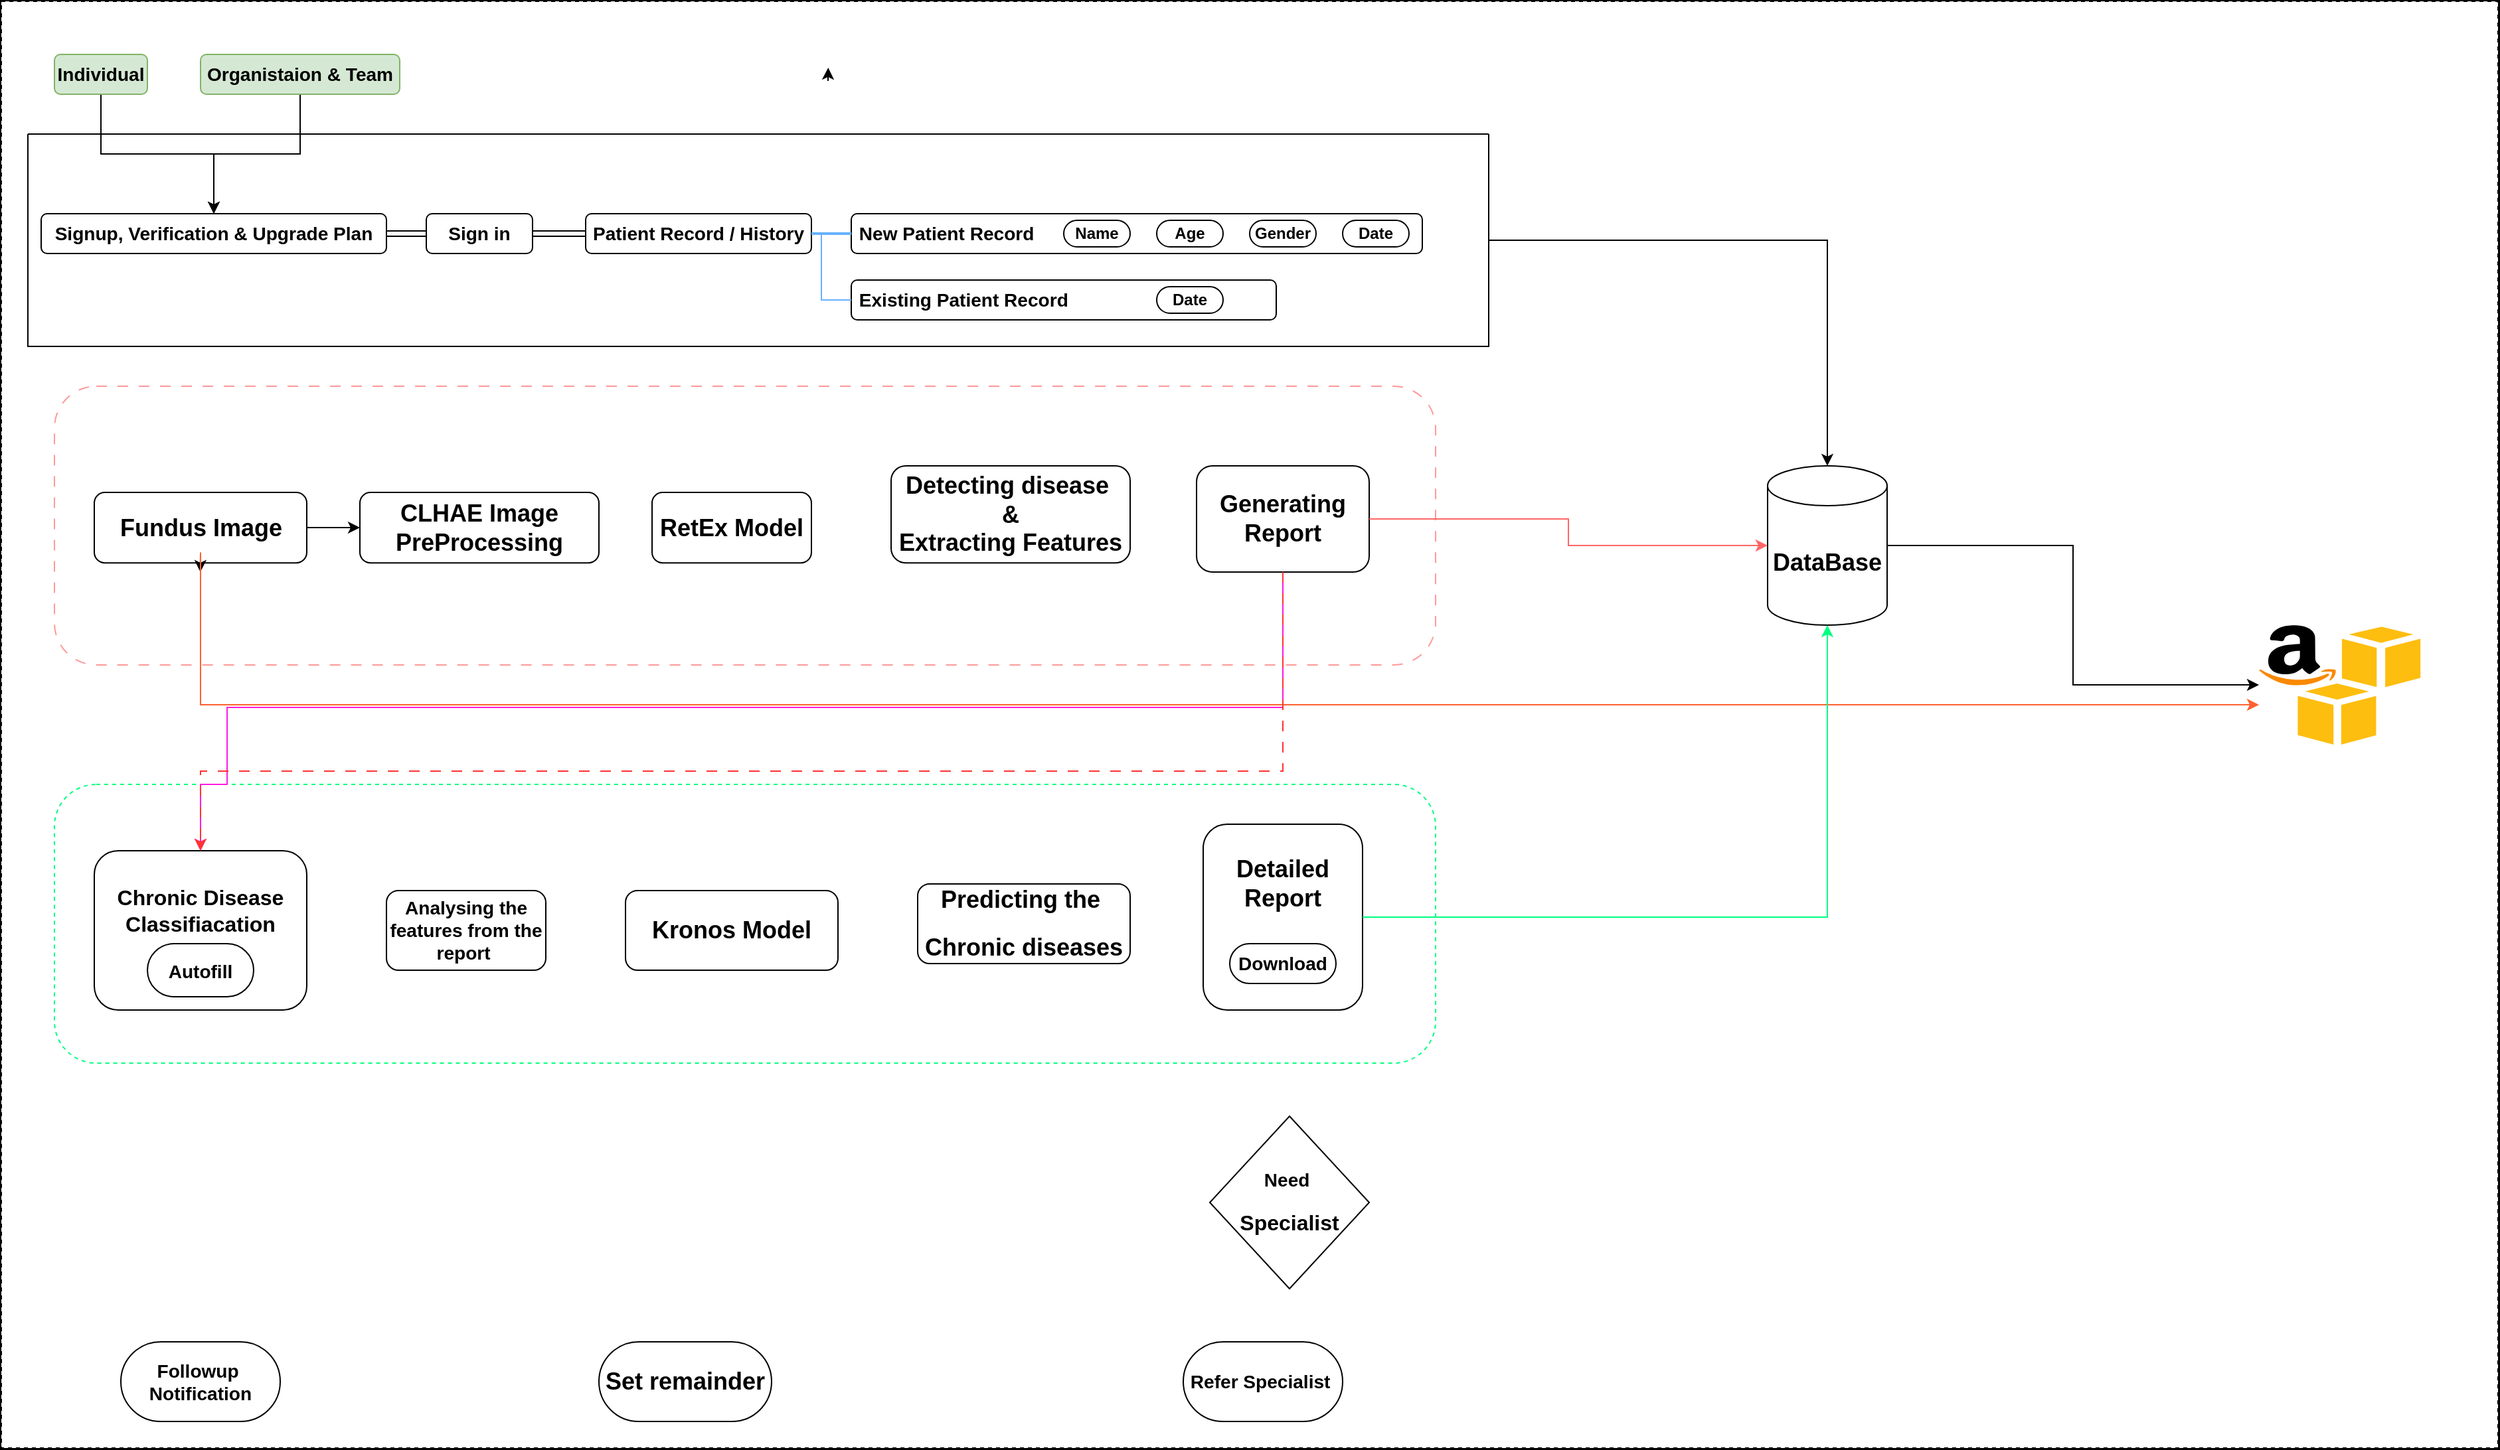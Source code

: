 <mxfile version="24.4.2" type="github">
  <diagram name="Page-1" id="CdPkA9zi_ZPxTB_Ssb39">
    <mxGraphModel dx="840" dy="414" grid="1" gridSize="10" guides="1" tooltips="1" connect="1" arrows="1" fold="1" page="1" pageScale="1" pageWidth="827" pageHeight="1169" background="#000000" math="0" shadow="0">
      <root>
        <mxCell id="0" />
        <mxCell id="1" parent="0" />
        <mxCell id="g4HZZ2Fb6wAWF_wmKjE4-1" value="" style="rounded=0;whiteSpace=wrap;html=1;dashed=1;" parent="1" vertex="1">
          <mxGeometry x="10" y="130" width="1880" height="1090" as="geometry" />
        </mxCell>
        <mxCell id="g4HZZ2Fb6wAWF_wmKjE4-75" style="edgeStyle=orthogonalEdgeStyle;rounded=0;orthogonalLoop=1;jettySize=auto;html=1;exitX=0.5;exitY=1;exitDx=0;exitDy=0;" parent="1" source="g4HZZ2Fb6wAWF_wmKjE4-2" target="g4HZZ2Fb6wAWF_wmKjE4-4" edge="1">
          <mxGeometry relative="1" as="geometry" />
        </mxCell>
        <mxCell id="g4HZZ2Fb6wAWF_wmKjE4-2" value="&lt;h3&gt;&lt;b&gt;&lt;font face=&quot;Helvetica&quot;&gt;Individual&lt;/font&gt;&lt;/b&gt;&lt;/h3&gt;" style="rounded=1;whiteSpace=wrap;html=1;fillColor=#d5e8d4;strokeColor=#82b366;" parent="1" vertex="1">
          <mxGeometry x="50" y="170" width="70" height="30" as="geometry" />
        </mxCell>
        <mxCell id="g4HZZ2Fb6wAWF_wmKjE4-76" style="edgeStyle=orthogonalEdgeStyle;rounded=0;orthogonalLoop=1;jettySize=auto;html=1;entryX=0.5;entryY=0;entryDx=0;entryDy=0;" parent="1" source="g4HZZ2Fb6wAWF_wmKjE4-3" target="g4HZZ2Fb6wAWF_wmKjE4-4" edge="1">
          <mxGeometry relative="1" as="geometry">
            <mxPoint x="170" y="270" as="targetPoint" />
          </mxGeometry>
        </mxCell>
        <mxCell id="g4HZZ2Fb6wAWF_wmKjE4-3" value="&lt;h3&gt;&lt;b&gt;Organistaion &amp;amp; Team&lt;/b&gt;&lt;/h3&gt;" style="rounded=1;whiteSpace=wrap;html=1;fillColor=#d5e8d4;strokeColor=#82b366;points=[[0,0,0,0,0],[0,0.25,0,0,0],[0,0.5,0,0,0],[0,0.75,0,0,0],[0,1,0,0,0],[0.25,0,0,0,0],[0.25,1,0,0,0],[0.5,0,0,0,0],[0.5,1,0,0,0],[0.75,0,0,0,0],[0.75,1,0,0,0],[1,0,0,0,0],[1,0.25,0,0,0],[1,0.5,0,0,0],[1,0.75,0,0,0],[1,1,0,0,0]];" parent="1" vertex="1">
          <mxGeometry x="160" y="170" width="150" height="30" as="geometry" />
        </mxCell>
        <mxCell id="g4HZZ2Fb6wAWF_wmKjE4-4" value="&lt;h3&gt;&lt;b&gt;Signup, Verification &amp;amp; Upgrade Plan&lt;/b&gt;&lt;/h3&gt;" style="rounded=1;whiteSpace=wrap;html=1;" parent="1" vertex="1">
          <mxGeometry x="40" y="290" width="260" height="30" as="geometry" />
        </mxCell>
        <mxCell id="g4HZZ2Fb6wAWF_wmKjE4-16" value="&lt;h3&gt;&lt;b&gt;Sign in&lt;/b&gt;&lt;/h3&gt;" style="rounded=1;whiteSpace=wrap;html=1;" parent="1" vertex="1">
          <mxGeometry x="330" y="290" width="80" height="30" as="geometry" />
        </mxCell>
        <mxCell id="g4HZZ2Fb6wAWF_wmKjE4-18" value="&lt;h3&gt;&lt;b&gt;Patient Record / History&lt;/b&gt;&lt;/h3&gt;" style="rounded=1;whiteSpace=wrap;html=1;" parent="1" vertex="1">
          <mxGeometry x="450" y="290" width="170" height="30" as="geometry" />
        </mxCell>
        <mxCell id="g4HZZ2Fb6wAWF_wmKjE4-19" value="&lt;h3&gt;&lt;b&gt;&amp;nbsp;New Patient Record&lt;/b&gt;&lt;/h3&gt;" style="rounded=1;whiteSpace=wrap;html=1;align=left;" parent="1" vertex="1">
          <mxGeometry x="650" y="290" width="430" height="30" as="geometry" />
        </mxCell>
        <mxCell id="g4HZZ2Fb6wAWF_wmKjE4-20" value="&lt;b&gt;Name&lt;/b&gt;" style="rounded=1;whiteSpace=wrap;html=1;glass=0;arcSize=50;" parent="1" vertex="1">
          <mxGeometry x="810" y="295" width="50" height="20" as="geometry" />
        </mxCell>
        <mxCell id="g4HZZ2Fb6wAWF_wmKjE4-21" value="&lt;b&gt;Date&lt;/b&gt;" style="rounded=1;whiteSpace=wrap;html=1;glass=0;arcSize=50;" parent="1" vertex="1">
          <mxGeometry x="1020" y="295" width="50" height="20" as="geometry" />
        </mxCell>
        <mxCell id="g4HZZ2Fb6wAWF_wmKjE4-22" value="&lt;b&gt;Age&lt;/b&gt;" style="rounded=1;whiteSpace=wrap;html=1;glass=0;arcSize=50;" parent="1" vertex="1">
          <mxGeometry x="880" y="295" width="50" height="20" as="geometry" />
        </mxCell>
        <mxCell id="g4HZZ2Fb6wAWF_wmKjE4-23" value="&lt;b&gt;Gender&lt;/b&gt;" style="rounded=1;whiteSpace=wrap;html=1;glass=0;arcSize=50;" parent="1" vertex="1">
          <mxGeometry x="950" y="295" width="50" height="20" as="geometry" />
        </mxCell>
        <mxCell id="g4HZZ2Fb6wAWF_wmKjE4-25" value="&lt;h3&gt;&lt;b&gt;&amp;nbsp;Existing Patient Record&lt;/b&gt;&lt;/h3&gt;" style="rounded=1;whiteSpace=wrap;html=1;align=left;" parent="1" vertex="1">
          <mxGeometry x="650" y="340" width="320" height="30" as="geometry" />
        </mxCell>
        <mxCell id="g4HZZ2Fb6wAWF_wmKjE4-26" value="&lt;b&gt;Date&lt;/b&gt;" style="rounded=1;whiteSpace=wrap;html=1;glass=0;arcSize=50;" parent="1" vertex="1">
          <mxGeometry x="880" y="345" width="50" height="20" as="geometry" />
        </mxCell>
        <mxCell id="g4HZZ2Fb6wAWF_wmKjE4-34" value="" style="group" parent="1" vertex="1" connectable="0">
          <mxGeometry x="50" y="420" width="1040" height="230" as="geometry" />
        </mxCell>
        <mxCell id="g4HZZ2Fb6wAWF_wmKjE4-27" value="" style="rounded=1;whiteSpace=wrap;html=1;dashed=1;dashPattern=8 8;strokeColor=#FF9999;" parent="g4HZZ2Fb6wAWF_wmKjE4-34" vertex="1">
          <mxGeometry width="1040" height="210" as="geometry" />
        </mxCell>
        <mxCell id="g4HZZ2Fb6wAWF_wmKjE4-35" value="" style="group" parent="g4HZZ2Fb6wAWF_wmKjE4-34" vertex="1" connectable="0">
          <mxGeometry x="30" y="80.003" width="160" height="53.077" as="geometry" />
        </mxCell>
        <mxCell id="g4HZZ2Fb6wAWF_wmKjE4-28" value="&lt;h3&gt;&lt;br&gt;&lt;/h3&gt;" style="rounded=1;whiteSpace=wrap;html=1;movable=1;resizable=1;rotatable=1;deletable=1;editable=1;locked=0;connectable=1;" parent="g4HZZ2Fb6wAWF_wmKjE4-35" vertex="1">
          <mxGeometry width="160" height="53.077" as="geometry" />
        </mxCell>
        <mxCell id="3s8PPzbpMXWGKV4UaF0_-3" style="edgeStyle=orthogonalEdgeStyle;rounded=0;orthogonalLoop=1;jettySize=auto;html=1;exitX=0.5;exitY=1;exitDx=0;exitDy=0;" edge="1" parent="g4HZZ2Fb6wAWF_wmKjE4-35" source="g4HZZ2Fb6wAWF_wmKjE4-30">
          <mxGeometry relative="1" as="geometry">
            <mxPoint x="79.857" y="59.997" as="targetPoint" />
          </mxGeometry>
        </mxCell>
        <mxCell id="g4HZZ2Fb6wAWF_wmKjE4-30" value="&lt;h3&gt;&lt;font style=&quot;font-size: 18px;&quot;&gt;Fundus Image&lt;/font&gt;&lt;/h3&gt;" style="text;html=1;align=center;verticalAlign=middle;whiteSpace=wrap;rounded=0;fontStyle=1;movable=1;resizable=1;rotatable=1;deletable=1;editable=1;locked=0;connectable=1;" parent="g4HZZ2Fb6wAWF_wmKjE4-35" vertex="1">
          <mxGeometry x="17.5" y="7.74" width="125" height="37.596" as="geometry" />
        </mxCell>
        <mxCell id="g4HZZ2Fb6wAWF_wmKjE4-36" value="&lt;h3&gt;&lt;b&gt;&lt;font style=&quot;font-size: 18px;&quot;&gt;CLHAE Image PreProcessing&lt;/font&gt;&lt;/b&gt;&lt;/h3&gt;" style="rounded=1;whiteSpace=wrap;html=1;" parent="g4HZZ2Fb6wAWF_wmKjE4-34" vertex="1">
          <mxGeometry x="230" y="80.003" width="180" height="53.077" as="geometry" />
        </mxCell>
        <mxCell id="g4HZZ2Fb6wAWF_wmKjE4-37" value="&lt;h3&gt;&lt;font style=&quot;font-size: 18px;&quot;&gt;RetEx Model&lt;/font&gt;&lt;/h3&gt;" style="rounded=1;whiteSpace=wrap;html=1;" parent="g4HZZ2Fb6wAWF_wmKjE4-34" vertex="1">
          <mxGeometry x="450" y="80.003" width="120" height="53.077" as="geometry" />
        </mxCell>
        <mxCell id="g4HZZ2Fb6wAWF_wmKjE4-38" value="&lt;h3&gt;&lt;font style=&quot;font-size: 18px;&quot;&gt;&lt;b&gt;Detecting disease&amp;nbsp;&lt;br&gt;&lt;/b&gt;&lt;b&gt;&amp;amp;&lt;br&gt;&lt;/b&gt;&lt;b&gt;Extracting Features&lt;/b&gt;&lt;/font&gt;&lt;/h3&gt;" style="rounded=1;whiteSpace=wrap;html=1;" parent="g4HZZ2Fb6wAWF_wmKjE4-34" vertex="1">
          <mxGeometry x="630" y="60" width="180" height="73.08" as="geometry" />
        </mxCell>
        <mxCell id="g4HZZ2Fb6wAWF_wmKjE4-39" value="&lt;h3&gt;&lt;b&gt;&lt;font style=&quot;font-size: 18px;&quot;&gt;Generating Report&lt;/font&gt;&lt;/b&gt;&lt;/h3&gt;" style="rounded=1;whiteSpace=wrap;html=1;" parent="g4HZZ2Fb6wAWF_wmKjE4-34" vertex="1">
          <mxGeometry x="860" y="60" width="130" height="80" as="geometry" />
        </mxCell>
        <mxCell id="3s8PPzbpMXWGKV4UaF0_-2" value="" style="edgeStyle=orthogonalEdgeStyle;rounded=0;orthogonalLoop=1;jettySize=auto;html=1;" edge="1" parent="g4HZZ2Fb6wAWF_wmKjE4-34" source="g4HZZ2Fb6wAWF_wmKjE4-28" target="g4HZZ2Fb6wAWF_wmKjE4-36">
          <mxGeometry relative="1" as="geometry" />
        </mxCell>
        <mxCell id="g4HZZ2Fb6wAWF_wmKjE4-40" value="" style="rounded=1;whiteSpace=wrap;html=1;dashed=1;strokeColor=#00FF80;" parent="1" vertex="1">
          <mxGeometry x="50" y="720" width="1040" height="210" as="geometry" />
        </mxCell>
        <mxCell id="g4HZZ2Fb6wAWF_wmKjE4-45" value="" style="group" parent="1" vertex="1" connectable="0">
          <mxGeometry x="80" y="770" width="160" height="120" as="geometry" />
        </mxCell>
        <mxCell id="g4HZZ2Fb6wAWF_wmKjE4-41" value="" style="rounded=1;whiteSpace=wrap;html=1;" parent="g4HZZ2Fb6wAWF_wmKjE4-45" vertex="1">
          <mxGeometry width="160" height="120" as="geometry" />
        </mxCell>
        <mxCell id="g4HZZ2Fb6wAWF_wmKjE4-42" value="&lt;h3&gt;&lt;font style=&quot;font-size: 16px;&quot;&gt;&lt;b&gt;Chronic Disease&lt;br&gt;&lt;/b&gt;&lt;b&gt;Classifiacation&lt;/b&gt;&lt;/font&gt;&lt;/h3&gt;" style="text;html=1;align=center;verticalAlign=middle;whiteSpace=wrap;rounded=0;" parent="g4HZZ2Fb6wAWF_wmKjE4-45" vertex="1">
          <mxGeometry x="15" y="30" width="130" height="30" as="geometry" />
        </mxCell>
        <mxCell id="g4HZZ2Fb6wAWF_wmKjE4-43" value="&lt;h2&gt;&lt;b&gt;&lt;font style=&quot;font-size: 14px;&quot;&gt;Autofill&lt;/font&gt;&lt;/b&gt;&lt;/h2&gt;" style="rounded=1;whiteSpace=wrap;html=1;arcSize=50;" parent="g4HZZ2Fb6wAWF_wmKjE4-45" vertex="1">
          <mxGeometry x="40" y="70" width="80" height="40" as="geometry" />
        </mxCell>
        <mxCell id="g4HZZ2Fb6wAWF_wmKjE4-46" value="&lt;h3&gt;&lt;b&gt;&lt;font style=&quot;font-size: 18px;&quot;&gt;Kronos Model&lt;/font&gt;&lt;/b&gt;&lt;/h3&gt;" style="rounded=1;whiteSpace=wrap;html=1;" parent="1" vertex="1">
          <mxGeometry x="480" y="800" width="160" height="60" as="geometry" />
        </mxCell>
        <mxCell id="g4HZZ2Fb6wAWF_wmKjE4-47" value="&lt;h3&gt;&lt;b&gt;Analysing the features from the report&amp;nbsp;&lt;/b&gt;&lt;/h3&gt;" style="rounded=1;whiteSpace=wrap;html=1;" parent="1" vertex="1">
          <mxGeometry x="300" y="800" width="120" height="60" as="geometry" />
        </mxCell>
        <mxCell id="g4HZZ2Fb6wAWF_wmKjE4-48" value="&lt;h3&gt;&lt;font style=&quot;font-size: 18px;&quot;&gt;&lt;b&gt;Predicting the&amp;nbsp;&lt;br&gt;&lt;/b&gt;&lt;/font&gt;&lt;/h3&gt;&lt;h3&gt;&lt;font style=&quot;font-size: 18px;&quot;&gt;&lt;b&gt;Chronic diseases&lt;/b&gt;&lt;/font&gt;&lt;/h3&gt;" style="rounded=1;whiteSpace=wrap;html=1;" parent="1" vertex="1">
          <mxGeometry x="700" y="795" width="160" height="60" as="geometry" />
        </mxCell>
        <mxCell id="g4HZZ2Fb6wAWF_wmKjE4-50" value="" style="rounded=1;whiteSpace=wrap;html=1;" parent="1" vertex="1">
          <mxGeometry x="915" y="750" width="120" height="140" as="geometry" />
        </mxCell>
        <mxCell id="g4HZZ2Fb6wAWF_wmKjE4-51" value="&lt;h3&gt;&lt;b&gt;&lt;font style=&quot;font-size: 18px;&quot;&gt;Detailed Report&lt;/font&gt;&lt;/b&gt;&lt;/h3&gt;" style="text;html=1;align=center;verticalAlign=middle;whiteSpace=wrap;rounded=0;" parent="1" vertex="1">
          <mxGeometry x="945" y="780" width="60" height="30" as="geometry" />
        </mxCell>
        <mxCell id="g4HZZ2Fb6wAWF_wmKjE4-52" value="&lt;font style=&quot;font-size: 14px;&quot;&gt;&lt;b style=&quot;&quot;&gt;Download&lt;/b&gt;&lt;/font&gt;" style="rounded=1;whiteSpace=wrap;html=1;arcSize=50;" parent="1" vertex="1">
          <mxGeometry x="935" y="840" width="80" height="30" as="geometry" />
        </mxCell>
        <mxCell id="g4HZZ2Fb6wAWF_wmKjE4-53" value="&lt;h3&gt;&lt;b&gt;&lt;font style=&quot;font-size: 14px;&quot;&gt;Need&amp;nbsp;&lt;/font&gt;&lt;/b&gt;&lt;/h3&gt;&lt;h3&gt;&lt;b&gt;&lt;font size=&quot;3&quot;&gt;Specialist&lt;/font&gt;&lt;/b&gt;&lt;/h3&gt;" style="rhombus;whiteSpace=wrap;html=1;" parent="1" vertex="1">
          <mxGeometry x="920" y="970" width="120" height="130" as="geometry" />
        </mxCell>
        <mxCell id="g4HZZ2Fb6wAWF_wmKjE4-54" value="&lt;h3&gt;&lt;b&gt;Refer Specialist&amp;nbsp;&lt;/b&gt;&lt;/h3&gt;" style="rounded=1;whiteSpace=wrap;html=1;arcSize=50;" parent="1" vertex="1">
          <mxGeometry x="900" y="1140" width="120" height="60" as="geometry" />
        </mxCell>
        <mxCell id="g4HZZ2Fb6wAWF_wmKjE4-55" value="&lt;h3&gt;&lt;font style=&quot;font-size: 18px;&quot;&gt;Set remainder&lt;/font&gt;&lt;/h3&gt;" style="rounded=1;whiteSpace=wrap;html=1;arcSize=50;" parent="1" vertex="1">
          <mxGeometry x="460" y="1140" width="130" height="60" as="geometry" />
        </mxCell>
        <mxCell id="g4HZZ2Fb6wAWF_wmKjE4-56" value="&lt;h3&gt;&lt;b&gt;Followup&amp;nbsp;&lt;br&gt;&lt;/b&gt;&lt;b&gt;Notification&lt;/b&gt;&lt;/h3&gt;" style="rounded=1;whiteSpace=wrap;html=1;arcSize=50;" parent="1" vertex="1">
          <mxGeometry x="100" y="1140" width="120" height="60" as="geometry" />
        </mxCell>
        <mxCell id="g4HZZ2Fb6wAWF_wmKjE4-57" style="edgeStyle=orthogonalEdgeStyle;rounded=0;orthogonalLoop=1;jettySize=auto;html=1;exitX=0.75;exitY=1;exitDx=0;exitDy=0;entryX=0.752;entryY=0.667;entryDx=0;entryDy=0;entryPerimeter=0;" parent="1" edge="1">
          <mxGeometry relative="1" as="geometry">
            <mxPoint x="632.5" y="190" as="sourcePoint" />
            <mxPoint x="632.64" y="180.01" as="targetPoint" />
          </mxGeometry>
        </mxCell>
        <mxCell id="g4HZZ2Fb6wAWF_wmKjE4-70" style="edgeStyle=orthogonalEdgeStyle;rounded=0;orthogonalLoop=1;jettySize=auto;html=1;" parent="1" source="g4HZZ2Fb6wAWF_wmKjE4-64" target="g4HZZ2Fb6wAWF_wmKjE4-69" edge="1">
          <mxGeometry relative="1" as="geometry" />
        </mxCell>
        <mxCell id="g4HZZ2Fb6wAWF_wmKjE4-64" value="" style="swimlane;startSize=0;" parent="1" vertex="1">
          <mxGeometry x="30" y="230" width="1100" height="160" as="geometry">
            <mxRectangle x="350" y="230" width="50" height="40" as="alternateBounds" />
          </mxGeometry>
        </mxCell>
        <mxCell id="osSjEzP64ru5Y68yXrAu-2" value="" style="shape=link;html=1;rounded=0;" edge="1" parent="g4HZZ2Fb6wAWF_wmKjE4-64">
          <mxGeometry width="100" relative="1" as="geometry">
            <mxPoint x="270" y="75" as="sourcePoint" />
            <mxPoint x="300" y="75" as="targetPoint" />
          </mxGeometry>
        </mxCell>
        <mxCell id="osSjEzP64ru5Y68yXrAu-3" value="" style="shape=link;html=1;rounded=0;" edge="1" parent="g4HZZ2Fb6wAWF_wmKjE4-64">
          <mxGeometry width="100" relative="1" as="geometry">
            <mxPoint x="380" y="75" as="sourcePoint" />
            <mxPoint x="420" y="75" as="targetPoint" />
          </mxGeometry>
        </mxCell>
        <mxCell id="osSjEzP64ru5Y68yXrAu-4" value="" style="line;strokeWidth=2;html=1;fillColor=#66FF66;strokeColor=#66B2FF;" vertex="1" parent="g4HZZ2Fb6wAWF_wmKjE4-64">
          <mxGeometry x="590" y="70" width="30" height="10" as="geometry" />
        </mxCell>
        <mxCell id="g4HZZ2Fb6wAWF_wmKjE4-72" style="edgeStyle=orthogonalEdgeStyle;rounded=0;orthogonalLoop=1;jettySize=auto;html=1;" parent="1" source="g4HZZ2Fb6wAWF_wmKjE4-69" target="g4HZZ2Fb6wAWF_wmKjE4-71" edge="1">
          <mxGeometry relative="1" as="geometry" />
        </mxCell>
        <mxCell id="g4HZZ2Fb6wAWF_wmKjE4-69" value="&lt;h3&gt;&lt;b&gt;&lt;font style=&quot;font-size: 18px;&quot;&gt;DataBase&lt;/font&gt;&lt;/b&gt;&lt;/h3&gt;" style="shape=cylinder3;whiteSpace=wrap;html=1;boundedLbl=1;backgroundOutline=1;size=15;" parent="1" vertex="1">
          <mxGeometry x="1340" y="480" width="90" height="120" as="geometry" />
        </mxCell>
        <mxCell id="g4HZZ2Fb6wAWF_wmKjE4-71" value="" style="dashed=0;outlineConnect=0;html=1;align=center;labelPosition=center;verticalLabelPosition=bottom;verticalAlign=top;shape=mxgraph.weblogos.aws_s3" parent="1" vertex="1">
          <mxGeometry x="1710" y="600" width="121.6" height="90" as="geometry" />
        </mxCell>
        <mxCell id="g4HZZ2Fb6wAWF_wmKjE4-73" style="edgeStyle=orthogonalEdgeStyle;rounded=0;orthogonalLoop=1;jettySize=auto;html=1;exitX=0.5;exitY=1;exitDx=0;exitDy=0;strokeColor=#FF6130;" parent="1" source="g4HZZ2Fb6wAWF_wmKjE4-30" target="g4HZZ2Fb6wAWF_wmKjE4-71" edge="1">
          <mxGeometry relative="1" as="geometry">
            <Array as="points">
              <mxPoint x="160" y="660" />
            </Array>
          </mxGeometry>
        </mxCell>
        <mxCell id="g4HZZ2Fb6wAWF_wmKjE4-74" style="edgeStyle=orthogonalEdgeStyle;rounded=0;orthogonalLoop=1;jettySize=auto;html=1;entryX=0.5;entryY=1;entryDx=0;entryDy=0;entryPerimeter=0;strokeColor=#00FF80;" parent="1" source="g4HZZ2Fb6wAWF_wmKjE4-50" target="g4HZZ2Fb6wAWF_wmKjE4-69" edge="1">
          <mxGeometry relative="1" as="geometry" />
        </mxCell>
        <mxCell id="g4HZZ2Fb6wAWF_wmKjE4-77" style="edgeStyle=orthogonalEdgeStyle;rounded=0;orthogonalLoop=1;jettySize=auto;html=1;exitX=1;exitY=0.5;exitDx=0;exitDy=0;strokeColor=#FF6666;" parent="1" source="g4HZZ2Fb6wAWF_wmKjE4-39" target="g4HZZ2Fb6wAWF_wmKjE4-69" edge="1">
          <mxGeometry relative="1" as="geometry" />
        </mxCell>
        <mxCell id="3s8PPzbpMXWGKV4UaF0_-1" style="edgeStyle=orthogonalEdgeStyle;rounded=0;orthogonalLoop=1;jettySize=auto;html=1;exitX=0.5;exitY=1;exitDx=0;exitDy=0;entryX=0.5;entryY=0;entryDx=0;entryDy=0;strokeColor=#FF1CE1;" edge="1" parent="1" source="g4HZZ2Fb6wAWF_wmKjE4-39" target="g4HZZ2Fb6wAWF_wmKjE4-41">
          <mxGeometry relative="1" as="geometry">
            <Array as="points">
              <mxPoint x="975" y="662" />
              <mxPoint x="180" y="662" />
              <mxPoint x="180" y="720" />
              <mxPoint x="160" y="720" />
            </Array>
          </mxGeometry>
        </mxCell>
        <mxCell id="osSjEzP64ru5Y68yXrAu-1" style="edgeStyle=orthogonalEdgeStyle;rounded=0;orthogonalLoop=1;jettySize=auto;html=1;entryX=0.5;entryY=0;entryDx=0;entryDy=0;dashed=1;dashPattern=8 8;strokeColor=#FF3333;" edge="1" parent="1" source="g4HZZ2Fb6wAWF_wmKjE4-39" target="g4HZZ2Fb6wAWF_wmKjE4-41">
          <mxGeometry relative="1" as="geometry">
            <Array as="points">
              <mxPoint x="975" y="710" />
              <mxPoint x="160" y="710" />
            </Array>
          </mxGeometry>
        </mxCell>
        <mxCell id="osSjEzP64ru5Y68yXrAu-8" style="edgeStyle=orthogonalEdgeStyle;rounded=0;orthogonalLoop=1;jettySize=auto;html=1;exitX=0.25;exitY=0.5;exitDx=0;exitDy=0;exitPerimeter=0;entryX=0;entryY=0.5;entryDx=0;entryDy=0;strokeColor=#66B2FF;endArrow=none;endFill=0;" edge="1" parent="1" source="osSjEzP64ru5Y68yXrAu-4" target="g4HZZ2Fb6wAWF_wmKjE4-25">
          <mxGeometry relative="1" as="geometry" />
        </mxCell>
      </root>
    </mxGraphModel>
  </diagram>
</mxfile>

